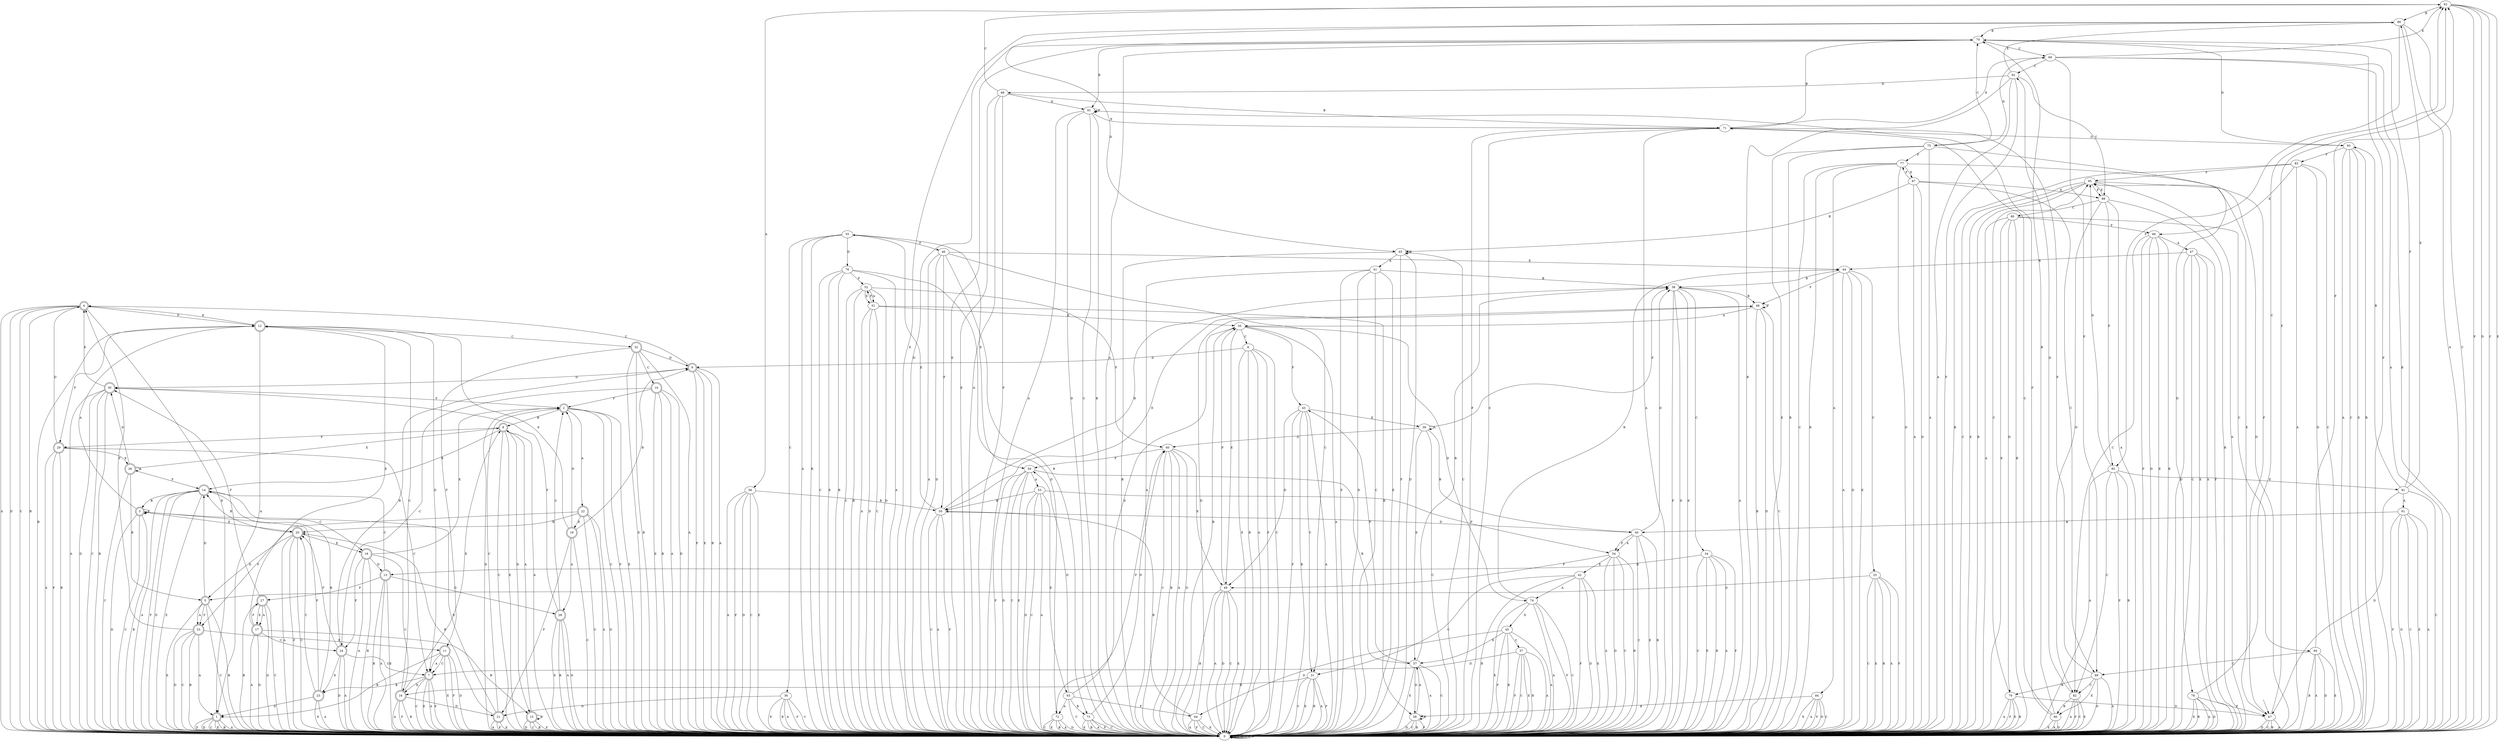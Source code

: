 digraph "data/our_models/random_m_30_6_intersection_b_3" {
0 [label=0];
1 [label=1, shape=doublecircle];
2 [label=2, shape=doublecircle];
3 [label=3, shape=doublecircle];
4 [label=4, shape=doublecircle];
5 [label=5, shape=doublecircle];
6 [label=6];
7 [label=7, shape=doublecircle];
8 [label=8, shape=doublecircle];
9 [label=9, shape=doublecircle];
10 [label=10, shape=doublecircle];
11 [label=11, shape=doublecircle];
12 [label=12, shape=doublecircle];
13 [label=13, shape=doublecircle];
14 [label=14, shape=doublecircle];
15 [label=15, shape=doublecircle];
16 [label=16, shape=doublecircle];
17 [label=17, shape=doublecircle];
18 [label=18, shape=doublecircle];
19 [label=19, shape=doublecircle];
20 [label=20, shape=doublecircle];
21 [label=21, shape=doublecircle];
22 [label=22, shape=doublecircle];
23 [label=23, shape=doublecircle];
24 [label=24, shape=doublecircle];
25 [label=25];
26 [label=26, shape=doublecircle];
27 [label=27, shape=doublecircle];
28 [label=28, shape=doublecircle];
29 [label=29, shape=doublecircle];
30 [label=30, shape=doublecircle];
31 [label=31];
32 [label=32, shape=doublecircle];
33 [label=33, shape=doublecircle];
34 [label=34];
35 [label=35];
36 [label=36];
37 [label=37];
38 [label=38];
39 [label=39];
40 [label=40];
41 [label=41];
42 [label=42];
43 [label=43];
44 [label=44];
45 [label=45];
46 [label=46];
47 [label=47];
48 [label=48];
49 [label=49];
50 [label=50];
51 [label=51];
52 [label=52];
53 [label=53];
54 [label=54];
55 [label=55];
56 [label=56];
57 [label=57];
58 [label=58];
59 [label=59];
60 [label=60];
61 [label=61];
62 [label=62];
63 [label=63];
64 [label=64];
65 [label=65];
66 [label=66];
67 [label=67];
68 [label=68];
69 [label=69];
70 [label=70];
71 [label=71];
72 [label=72];
73 [label=73];
74 [label=74];
75 [label=75];
76 [label=76];
77 [label=77];
78 [label=78];
79 [label=79];
80 [label=80];
81 [label=81];
82 [label=82];
83 [label=83];
84 [label=84];
85 [label=85];
86 [label=86];
87 [label=87];
88 [label=88];
89 [label=89];
90 [label=90];
91 [label=91];
92 [label=92];
93 [label=93];
94 [label=94];
95 [label=95];
0 -> 0  [label=A];
0 -> 0  [label=F];
0 -> 0  [label=D];
0 -> 0  [label=C];
0 -> 0  [label=E];
0 -> 0  [label=B];
1 -> 0  [label=A];
1 -> 0  [label=F];
1 -> 0  [label=D];
1 -> 0  [label=C];
1 -> 0  [label=E];
1 -> 0  [label=B];
2 -> 22  [label=A];
2 -> 0  [label=F];
2 -> 0  [label=D];
2 -> 0  [label=C];
2 -> 0  [label=E];
2 -> 8  [label=B];
3 -> 12  [label=A];
3 -> 3  [label=F];
3 -> 0  [label=D];
3 -> 0  [label=C];
3 -> 20  [label=E];
3 -> 0  [label=B];
4 -> 0  [label=A];
4 -> 12  [label=F];
4 -> 0  [label=D];
4 -> 0  [label=C];
4 -> 1  [label=E];
4 -> 0  [label=B];
5 -> 33  [label=A];
5 -> 33  [label=F];
5 -> 14  [label=D];
5 -> 0  [label=C];
5 -> 0  [label=E];
5 -> 0  [label=B];
6 -> 0  [label=A];
6 -> 0  [label=F];
6 -> 9  [label=D];
6 -> 0  [label=C];
6 -> 0  [label=E];
6 -> 0  [label=B];
7 -> 0  [label=A];
7 -> 0  [label=F];
7 -> 16  [label=D];
7 -> 0  [label=C];
7 -> 0  [label=E];
7 -> 23  [label=B];
8 -> 0  [label=A];
8 -> 29  [label=F];
8 -> 15  [label=D];
8 -> 0  [label=C];
8 -> 0  [label=E];
8 -> 14  [label=B];
9 -> 0  [label=A];
9 -> 0  [label=F];
9 -> 30  [label=D];
9 -> 4  [label=C];
9 -> 0  [label=E];
9 -> 0  [label=B];
10 -> 0  [label=A];
10 -> 2  [label=F];
10 -> 0  [label=D];
10 -> 24  [label=C];
10 -> 0  [label=E];
10 -> 0  [label=B];
11 -> 7  [label=A];
11 -> 0  [label=F];
11 -> 0  [label=D];
11 -> 7  [label=C];
11 -> 0  [label=E];
11 -> 1  [label=B];
12 -> 1  [label=A];
12 -> 29  [label=F];
12 -> 7  [label=D];
12 -> 32  [label=C];
12 -> 4  [label=E];
12 -> 0  [label=B];
13 -> 0  [label=A];
13 -> 27  [label=F];
13 -> 28  [label=D];
13 -> 14  [label=C];
13 -> 0  [label=E];
13 -> 0  [label=B];
14 -> 0  [label=A];
14 -> 0  [label=F];
14 -> 0  [label=D];
14 -> 18  [label=C];
14 -> 0  [label=E];
14 -> 3  [label=B];
15 -> 8  [label=A];
15 -> 0  [label=F];
15 -> 0  [label=D];
15 -> 0  [label=C];
15 -> 15  [label=E];
15 -> 0  [label=B];
16 -> 0  [label=A];
16 -> 0  [label=F];
16 -> 21  [label=D];
16 -> 12  [label=C];
16 -> 8  [label=E];
16 -> 0  [label=B];
17 -> 0  [label=A];
17 -> 27  [label=F];
17 -> 0  [label=D];
17 -> 24  [label=C];
17 -> 12  [label=E];
17 -> 15  [label=B];
18 -> 0  [label=A];
18 -> 24  [label=F];
18 -> 13  [label=D];
18 -> 16  [label=C];
18 -> 2  [label=E];
18 -> 0  [label=B];
19 -> 28  [label=A];
19 -> 21  [label=F];
19 -> 2  [label=D];
19 -> 0  [label=C];
19 -> 12  [label=E];
19 -> 9  [label=B];
20 -> 0  [label=A];
20 -> 0  [label=F];
20 -> 5  [label=D];
20 -> 0  [label=C];
20 -> 18  [label=E];
20 -> 14  [label=B];
21 -> 0  [label=A];
21 -> 0  [label=F];
21 -> 3  [label=D];
21 -> 2  [label=C];
21 -> 0  [label=E];
21 -> 20  [label=B];
22 -> 0  [label=A];
22 -> 33  [label=F];
22 -> 0  [label=D];
22 -> 0  [label=C];
22 -> 19  [label=E];
22 -> 20  [label=B];
23 -> 0  [label=A];
23 -> 3  [label=F];
23 -> 1  [label=D];
23 -> 20  [label=C];
23 -> 0  [label=E];
23 -> 14  [label=B];
24 -> 0  [label=A];
24 -> 20  [label=F];
24 -> 0  [label=D];
24 -> 7  [label=C];
24 -> 23  [label=E];
24 -> 9  [label=B];
25 -> 0  [label=A];
25 -> 0  [label=F];
25 -> 5  [label=D];
25 -> 0  [label=C];
25 -> 0  [label=E];
25 -> 0  [label=B];
26 -> 26  [label=A];
26 -> 14  [label=F];
26 -> 30  [label=D];
26 -> 0  [label=C];
26 -> 8  [label=E];
26 -> 5  [label=B];
27 -> 17  [label=A];
27 -> 30  [label=F];
27 -> 0  [label=D];
27 -> 0  [label=C];
27 -> 17  [label=E];
27 -> 0  [label=B];
28 -> 0  [label=A];
28 -> 30  [label=F];
28 -> 0  [label=D];
28 -> 2  [label=C];
28 -> 0  [label=E];
28 -> 0  [label=B];
29 -> 0  [label=A];
29 -> 0  [label=F];
29 -> 4  [label=D];
29 -> 7  [label=C];
29 -> 26  [label=E];
29 -> 0  [label=B];
30 -> 0  [label=A];
30 -> 2  [label=F];
30 -> 0  [label=D];
30 -> 0  [label=C];
30 -> 4  [label=E];
30 -> 0  [label=B];
31 -> 0  [label=A];
31 -> 0  [label=F];
31 -> 16  [label=D];
31 -> 0  [label=C];
31 -> 0  [label=E];
31 -> 0  [label=B];
32 -> 0  [label=A];
32 -> 11  [label=F];
32 -> 9  [label=D];
32 -> 10  [label=C];
32 -> 0  [label=E];
32 -> 0  [label=B];
33 -> 1  [label=A];
33 -> 4  [label=F];
33 -> 0  [label=D];
33 -> 0  [label=C];
33 -> 11  [label=E];
33 -> 0  [label=B];
34 -> 0  [label=A];
34 -> 0  [label=F];
34 -> 13  [label=D];
34 -> 0  [label=C];
34 -> 0  [label=E];
34 -> 0  [label=B];
35 -> 0  [label=A];
35 -> 43  [label=F];
35 -> 74  [label=D];
35 -> 6  [label=C];
35 -> 49  [label=E];
35 -> 0  [label=B];
36 -> 0  [label=A];
36 -> 0  [label=F];
36 -> 21  [label=D];
36 -> 0  [label=C];
36 -> 0  [label=E];
36 -> 0  [label=B];
37 -> 0  [label=A];
37 -> 0  [label=F];
37 -> 7  [label=D];
37 -> 0  [label=C];
37 -> 0  [label=E];
37 -> 0  [label=B];
38 -> 0  [label=A];
38 -> 0  [label=F];
38 -> 0  [label=D];
38 -> 34  [label=C];
38 -> 0  [label=E];
38 -> 48  [label=B];
39 -> 39  [label=A];
39 -> 38  [label=F];
39 -> 60  [label=D];
39 -> 0  [label=C];
39 -> 57  [label=E];
39 -> 40  [label=B];
40 -> 54  [label=A];
40 -> 54  [label=F];
40 -> 38  [label=D];
40 -> 0  [label=C];
40 -> 0  [label=E];
40 -> 0  [label=B];
41 -> 0  [label=A];
41 -> 0  [label=F];
41 -> 0  [label=D];
41 -> 0  [label=C];
41 -> 0  [label=E];
41 -> 38  [label=B];
42 -> 74  [label=A];
42 -> 0  [label=F];
42 -> 0  [label=D];
42 -> 31  [label=C];
42 -> 0  [label=E];
42 -> 0  [label=B];
43 -> 0  [label=A];
43 -> 0  [label=F];
43 -> 49  [label=D];
43 -> 31  [label=C];
43 -> 39  [label=E];
43 -> 0  [label=B];
44 -> 0  [label=A];
44 -> 48  [label=F];
44 -> 0  [label=D];
44 -> 25  [label=C];
44 -> 0  [label=E];
44 -> 38  [label=B];
45 -> 0  [label=A];
45 -> 0  [label=F];
45 -> 64  [label=D];
45 -> 37  [label=C];
45 -> 57  [label=E];
45 -> 0  [label=B];
46 -> 0  [label=A];
46 -> 50  [label=F];
46 -> 0  [label=D];
46 -> 31  [label=C];
46 -> 44  [label=E];
46 -> 73  [label=B];
47 -> 0  [label=A];
47 -> 0  [label=F];
47 -> 0  [label=D];
47 -> 0  [label=C];
47 -> 0  [label=E];
47 -> 44  [label=B];
48 -> 35  [label=A];
48 -> 48  [label=F];
48 -> 0  [label=D];
48 -> 0  [label=C];
48 -> 50  [label=E];
48 -> 0  [label=B];
49 -> 0  [label=A];
49 -> 35  [label=F];
49 -> 0  [label=D];
49 -> 0  [label=C];
49 -> 0  [label=E];
49 -> 0  [label=B];
50 -> 0  [label=A];
50 -> 0  [label=F];
50 -> 40  [label=D];
50 -> 0  [label=C];
50 -> 55  [label=E];
50 -> 38  [label=B];
51 -> 0  [label=A];
51 -> 52  [label=F];
51 -> 0  [label=D];
51 -> 0  [label=C];
51 -> 35  [label=E];
51 -> 58  [label=B];
52 -> 51  [label=A];
52 -> 60  [label=F];
52 -> 0  [label=D];
52 -> 0  [label=C];
52 -> 51  [label=E];
52 -> 0  [label=B];
53 -> 0  [label=A];
53 -> 54  [label=F];
53 -> 0  [label=D];
53 -> 0  [label=C];
53 -> 63  [label=E];
53 -> 50  [label=B];
54 -> 0  [label=A];
54 -> 49  [label=F];
54 -> 0  [label=D];
54 -> 0  [label=C];
54 -> 42  [label=E];
54 -> 0  [label=B];
55 -> 0  [label=A];
55 -> 46  [label=F];
55 -> 76  [label=D];
55 -> 36  [label=C];
55 -> 59  [label=E];
55 -> 0  [label=B];
56 -> 0  [label=A];
56 -> 0  [label=F];
56 -> 0  [label=D];
56 -> 0  [label=C];
56 -> 0  [label=E];
56 -> 50  [label=B];
57 -> 0  [label=A];
57 -> 43  [label=F];
57 -> 58  [label=D];
57 -> 0  [label=C];
57 -> 0  [label=E];
57 -> 38  [label=B];
58 -> 57  [label=A];
58 -> 0  [label=F];
58 -> 0  [label=D];
58 -> 0  [label=C];
58 -> 58  [label=E];
58 -> 0  [label=B];
59 -> 53  [label=A];
59 -> 0  [label=F];
59 -> 0  [label=D];
59 -> 0  [label=C];
59 -> 0  [label=E];
59 -> 57  [label=B];
60 -> 0  [label=A];
60 -> 59  [label=F];
60 -> 0  [label=D];
60 -> 0  [label=C];
60 -> 49  [label=E];
60 -> 0  [label=B];
61 -> 0  [label=A];
61 -> 0  [label=F];
61 -> 0  [label=D];
61 -> 0  [label=C];
61 -> 0  [label=E];
61 -> 40  [label=B];
62 -> 56  [label=A];
62 -> 0  [label=F];
62 -> 0  [label=D];
62 -> 0  [label=C];
62 -> 0  [label=E];
62 -> 86  [label=B];
63 -> 72  [label=A];
63 -> 64  [label=F];
63 -> 59  [label=D];
63 -> 0  [label=C];
63 -> 35  [label=E];
63 -> 73  [label=B];
64 -> 0  [label=A];
64 -> 0  [label=F];
64 -> 48  [label=D];
64 -> 0  [label=C];
64 -> 0  [label=E];
64 -> 50  [label=B];
65 -> 41  [label=A];
65 -> 0  [label=F];
65 -> 0  [label=D];
65 -> 0  [label=C];
65 -> 65  [label=E];
65 -> 0  [label=B];
66 -> 47  [label=A];
66 -> 0  [label=F];
66 -> 0  [label=D];
66 -> 82  [label=C];
66 -> 0  [label=E];
66 -> 0  [label=B];
67 -> 0  [label=A];
67 -> 62  [label=F];
67 -> 0  [label=D];
67 -> 0  [label=C];
67 -> 95  [label=E];
67 -> 0  [label=B];
68 -> 0  [label=A];
68 -> 0  [label=F];
68 -> 91  [label=D];
68 -> 62  [label=C];
68 -> 0  [label=E];
68 -> 71  [label=B];
69 -> 0  [label=A];
69 -> 89  [label=F];
69 -> 75  [label=D];
69 -> 92  [label=C];
69 -> 62  [label=E];
69 -> 0  [label=B];
70 -> 0  [label=A];
70 -> 0  [label=F];
70 -> 0  [label=D];
70 -> 69  [label=C];
70 -> 0  [label=E];
70 -> 91  [label=B];
71 -> 0  [label=A];
71 -> 0  [label=F];
71 -> 93  [label=D];
71 -> 0  [label=C];
71 -> 69  [label=E];
71 -> 70  [label=B];
72 -> 0  [label=A];
72 -> 60  [label=F];
72 -> 0  [label=D];
72 -> 0  [label=C];
72 -> 0  [label=E];
72 -> 0  [label=B];
73 -> 0  [label=A];
73 -> 0  [label=F];
73 -> 60  [label=D];
73 -> 0  [label=C];
73 -> 0  [label=E];
73 -> 0  [label=B];
74 -> 0  [label=A];
74 -> 0  [label=F];
74 -> 45  [label=D];
74 -> 0  [label=C];
74 -> 0  [label=E];
74 -> 44  [label=B];
75 -> 0  [label=A];
75 -> 77  [label=F];
75 -> 78  [label=D];
75 -> 70  [label=C];
75 -> 0  [label=E];
75 -> 0  [label=B];
76 -> 0  [label=A];
76 -> 52  [label=F];
76 -> 72  [label=D];
76 -> 0  [label=C];
76 -> 0  [label=E];
76 -> 0  [label=B];
77 -> 84  [label=A];
77 -> 67  [label=F];
77 -> 0  [label=D];
77 -> 0  [label=C];
77 -> 87  [label=E];
77 -> 0  [label=B];
78 -> 0  [label=A];
78 -> 67  [label=F];
78 -> 0  [label=D];
78 -> 62  [label=C];
78 -> 0  [label=E];
78 -> 0  [label=B];
79 -> 0  [label=A];
79 -> 0  [label=F];
79 -> 67  [label=D];
79 -> 95  [label=C];
79 -> 0  [label=E];
79 -> 0  [label=B];
80 -> 0  [label=A];
80 -> 66  [label=F];
80 -> 79  [label=D];
80 -> 94  [label=C];
80 -> 0  [label=E];
80 -> 0  [label=B];
81 -> 61  [label=A];
81 -> 70  [label=F];
81 -> 67  [label=D];
81 -> 0  [label=C];
81 -> 86  [label=E];
81 -> 93  [label=B];
82 -> 0  [label=A];
82 -> 0  [label=F];
82 -> 92  [label=D];
82 -> 0  [label=C];
82 -> 0  [label=E];
82 -> 90  [label=B];
83 -> 0  [label=A];
83 -> 95  [label=F];
83 -> 0  [label=D];
83 -> 0  [label=C];
83 -> 66  [label=E];
83 -> 0  [label=B];
84 -> 0  [label=A];
84 -> 0  [label=F];
84 -> 0  [label=D];
84 -> 0  [label=C];
84 -> 0  [label=E];
84 -> 58  [label=B];
85 -> 0  [label=A];
85 -> 0  [label=F];
85 -> 95  [label=D];
85 -> 82  [label=C];
85 -> 81  [label=E];
85 -> 0  [label=B];
86 -> 0  [label=A];
86 -> 85  [label=F];
86 -> 65  [label=D];
86 -> 0  [label=C];
86 -> 0  [label=E];
86 -> 70  [label=B];
87 -> 0  [label=A];
87 -> 77  [label=F];
87 -> 0  [label=D];
87 -> 89  [label=C];
87 -> 88  [label=E];
87 -> 65  [label=B];
88 -> 0  [label=A];
88 -> 85  [label=F];
88 -> 82  [label=D];
88 -> 80  [label=C];
88 -> 95  [label=E];
88 -> 0  [label=B];
89 -> 0  [label=A];
89 -> 71  [label=F];
89 -> 0  [label=D];
89 -> 82  [label=C];
89 -> 90  [label=E];
89 -> 79  [label=B];
90 -> 0  [label=A];
90 -> 91  [label=F];
90 -> 0  [label=D];
90 -> 71  [label=C];
90 -> 0  [label=E];
90 -> 70  [label=B];
91 -> 0  [label=A];
91 -> 91  [label=F];
91 -> 0  [label=D];
91 -> 0  [label=C];
91 -> 71  [label=E];
91 -> 0  [label=B];
92 -> 0  [label=A];
92 -> 0  [label=F];
92 -> 68  [label=D];
92 -> 88  [label=C];
92 -> 86  [label=E];
92 -> 0  [label=B];
93 -> 0  [label=A];
93 -> 83  [label=F];
93 -> 70  [label=D];
93 -> 0  [label=C];
93 -> 0  [label=E];
93 -> 0  [label=B];
94 -> 0  [label=A];
94 -> 62  [label=F];
94 -> 0  [label=D];
94 -> 89  [label=C];
94 -> 0  [label=E];
94 -> 0  [label=B];
95 -> 0  [label=A];
95 -> 88  [label=F];
95 -> 0  [label=D];
95 -> 0  [label=C];
95 -> 0  [label=E];
95 -> 0  [label=B];
__start0 [label="", shape=none];
__start0 -> 67  [label=""];
}
